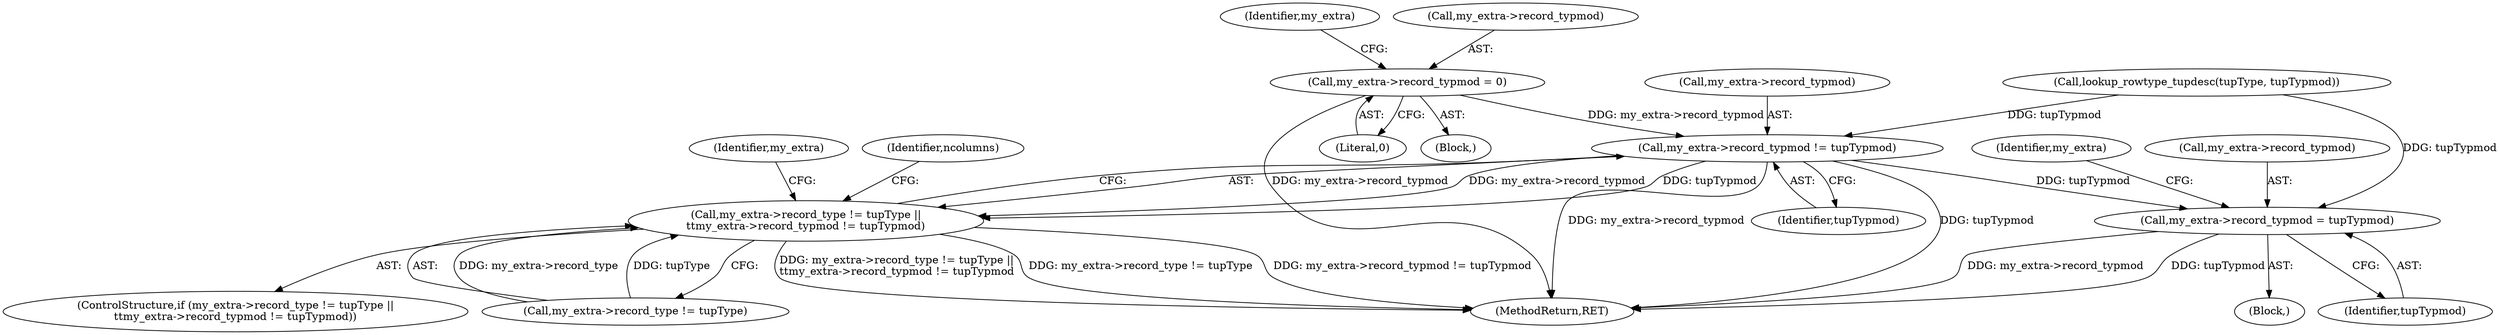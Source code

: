 digraph "0_postgres_31400a673325147e1205326008e32135a78b4d8a_1@pointer" {
"1000227" [label="(Call,my_extra->record_typmod = 0)"];
"1000239" [label="(Call,my_extra->record_typmod != tupTypmod)"];
"1000233" [label="(Call,my_extra->record_type != tupType ||\n\t\tmy_extra->record_typmod != tupTypmod)"];
"1000263" [label="(Call,my_extra->record_typmod = tupTypmod)"];
"1000163" [label="(Call,lookup_rowtype_tupdesc(tupType, tupTypmod))"];
"1000227" [label="(Call,my_extra->record_typmod = 0)"];
"1000190" [label="(Block,)"];
"1000236" [label="(Identifier,my_extra)"];
"1000243" [label="(Identifier,tupTypmod)"];
"1000545" [label="(MethodReturn,RET)"];
"1000232" [label="(ControlStructure,if (my_extra->record_type != tupType ||\n\t\tmy_extra->record_typmod != tupTypmod))"];
"1000244" [label="(Block,)"];
"1000267" [label="(Identifier,tupTypmod)"];
"1000264" [label="(Call,my_extra->record_typmod)"];
"1000233" [label="(Call,my_extra->record_type != tupType ||\n\t\tmy_extra->record_typmod != tupTypmod)"];
"1000239" [label="(Call,my_extra->record_typmod != tupTypmod)"];
"1000275" [label="(Identifier,ncolumns)"];
"1000246" [label="(Identifier,my_extra)"];
"1000231" [label="(Literal,0)"];
"1000270" [label="(Identifier,my_extra)"];
"1000240" [label="(Call,my_extra->record_typmod)"];
"1000234" [label="(Call,my_extra->record_type != tupType)"];
"1000263" [label="(Call,my_extra->record_typmod = tupTypmod)"];
"1000228" [label="(Call,my_extra->record_typmod)"];
"1000227" -> "1000190"  [label="AST: "];
"1000227" -> "1000231"  [label="CFG: "];
"1000228" -> "1000227"  [label="AST: "];
"1000231" -> "1000227"  [label="AST: "];
"1000236" -> "1000227"  [label="CFG: "];
"1000227" -> "1000545"  [label="DDG: my_extra->record_typmod"];
"1000227" -> "1000239"  [label="DDG: my_extra->record_typmod"];
"1000239" -> "1000233"  [label="AST: "];
"1000239" -> "1000243"  [label="CFG: "];
"1000240" -> "1000239"  [label="AST: "];
"1000243" -> "1000239"  [label="AST: "];
"1000233" -> "1000239"  [label="CFG: "];
"1000239" -> "1000545"  [label="DDG: my_extra->record_typmod"];
"1000239" -> "1000545"  [label="DDG: tupTypmod"];
"1000239" -> "1000233"  [label="DDG: my_extra->record_typmod"];
"1000239" -> "1000233"  [label="DDG: tupTypmod"];
"1000163" -> "1000239"  [label="DDG: tupTypmod"];
"1000239" -> "1000263"  [label="DDG: tupTypmod"];
"1000233" -> "1000232"  [label="AST: "];
"1000233" -> "1000234"  [label="CFG: "];
"1000234" -> "1000233"  [label="AST: "];
"1000246" -> "1000233"  [label="CFG: "];
"1000275" -> "1000233"  [label="CFG: "];
"1000233" -> "1000545"  [label="DDG: my_extra->record_typmod != tupTypmod"];
"1000233" -> "1000545"  [label="DDG: my_extra->record_type != tupType ||\n\t\tmy_extra->record_typmod != tupTypmod"];
"1000233" -> "1000545"  [label="DDG: my_extra->record_type != tupType"];
"1000234" -> "1000233"  [label="DDG: my_extra->record_type"];
"1000234" -> "1000233"  [label="DDG: tupType"];
"1000263" -> "1000244"  [label="AST: "];
"1000263" -> "1000267"  [label="CFG: "];
"1000264" -> "1000263"  [label="AST: "];
"1000267" -> "1000263"  [label="AST: "];
"1000270" -> "1000263"  [label="CFG: "];
"1000263" -> "1000545"  [label="DDG: tupTypmod"];
"1000263" -> "1000545"  [label="DDG: my_extra->record_typmod"];
"1000163" -> "1000263"  [label="DDG: tupTypmod"];
}
